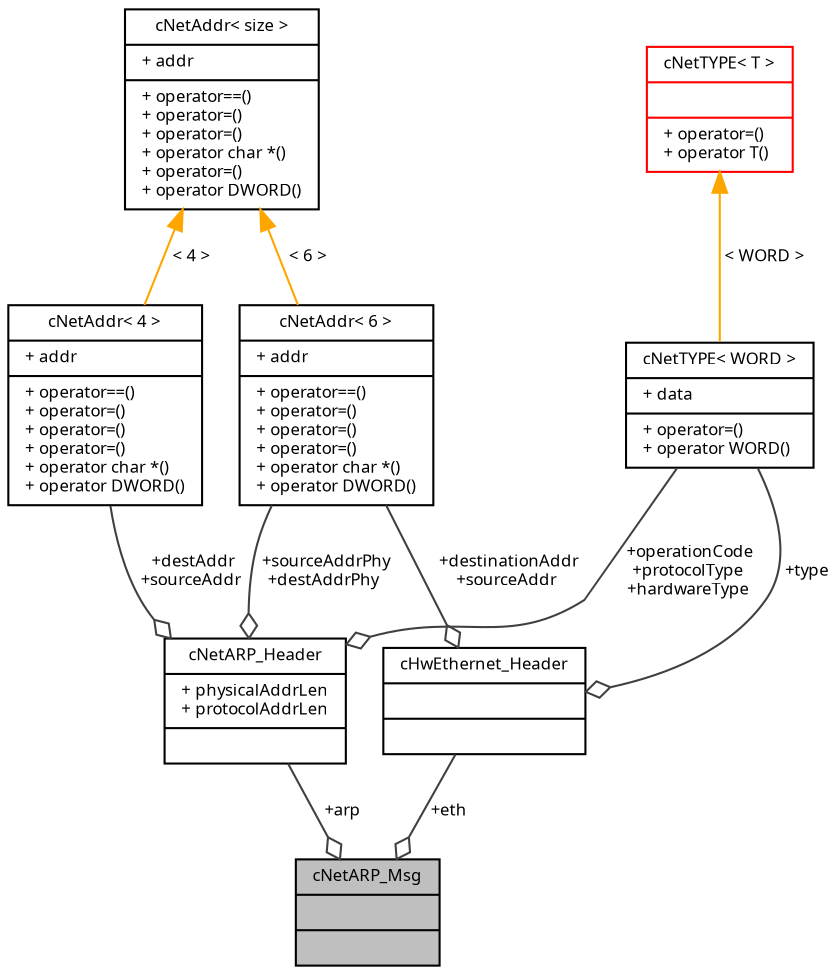 digraph "cNetARP_Msg"
{
  edge [fontname="Sans",fontsize="8",labelfontname="Sans",labelfontsize="8"];
  node [fontname="Sans",fontsize="8",shape=record];
  Node1 [label="{cNetARP_Msg\n||}",height=0.2,width=0.4,color="black", fillcolor="grey75", style="filled", fontcolor="black"];
  Node2 -> Node1 [color="grey25",fontsize="8",style="solid",label=" +arp" ,arrowhead="odiamond",fontname="Sans"];
  Node2 [label="{cNetARP_Header\n|+ physicalAddrLen\l+ protocolAddrLen\l|}",height=0.2,width=0.4,color="black", fillcolor="white", style="filled",URL="$classc_net_a_r_p___header.html"];
  Node3 -> Node2 [color="grey25",fontsize="8",style="solid",label=" +operationCode\n+protocolType\n+hardwareType" ,arrowhead="odiamond",fontname="Sans"];
  Node3 [label="{cNetTYPE\< WORD \>\n|+ data\l|+ operator=()\l+ operator WORD()\l}",height=0.2,width=0.4,color="black", fillcolor="white", style="filled",URL="$classc_net_t_y_p_e.html"];
  Node4 -> Node3 [dir="back",color="orange",fontsize="8",style="solid",label=" \< WORD \>" ,fontname="Sans"];
  Node4 [label="{cNetTYPE\< T \>\n||+ operator=()\l+ operator T()\l}",height=0.2,width=0.4,color="red", fillcolor="white", style="filled",URL="$classc_net_t_y_p_e.html"];
  Node5 -> Node2 [color="grey25",fontsize="8",style="solid",label=" +sourceAddrPhy\n+destAddrPhy" ,arrowhead="odiamond",fontname="Sans"];
  Node5 [label="{cNetAddr\< 6 \>\n|+ addr\l|+ operator==()\l+ operator=()\l+ operator=()\l+ operator=()\l+ operator char *()\l+ operator DWORD()\l}",height=0.2,width=0.4,color="black", fillcolor="white", style="filled",URL="$classc_net_addr.html"];
  Node6 -> Node5 [dir="back",color="orange",fontsize="8",style="solid",label=" \< 6 \>" ,fontname="Sans"];
  Node6 [label="{cNetAddr\< size \>\n|+ addr\l|+ operator==()\l+ operator=()\l+ operator=()\l+ operator char *()\l+ operator=()\l+ operator DWORD()\l}",height=0.2,width=0.4,color="black", fillcolor="white", style="filled",URL="$classc_net_addr.html"];
  Node7 -> Node2 [color="grey25",fontsize="8",style="solid",label=" +destAddr\n+sourceAddr" ,arrowhead="odiamond",fontname="Sans"];
  Node7 [label="{cNetAddr\< 4 \>\n|+ addr\l|+ operator==()\l+ operator=()\l+ operator=()\l+ operator=()\l+ operator char *()\l+ operator DWORD()\l}",height=0.2,width=0.4,color="black", fillcolor="white", style="filled",URL="$classc_net_addr.html"];
  Node6 -> Node7 [dir="back",color="orange",fontsize="8",style="solid",label=" \< 4 \>" ,fontname="Sans"];
  Node8 -> Node1 [color="grey25",fontsize="8",style="solid",label=" +eth" ,arrowhead="odiamond",fontname="Sans"];
  Node8 [label="{cHwEthernet_Header\n||}",height=0.2,width=0.4,color="black", fillcolor="white", style="filled",URL="$classc_hw_ethernet___header.html"];
  Node3 -> Node8 [color="grey25",fontsize="8",style="solid",label=" +type" ,arrowhead="odiamond",fontname="Sans"];
  Node5 -> Node8 [color="grey25",fontsize="8",style="solid",label=" +destinationAddr\n+sourceAddr" ,arrowhead="odiamond",fontname="Sans"];
}
